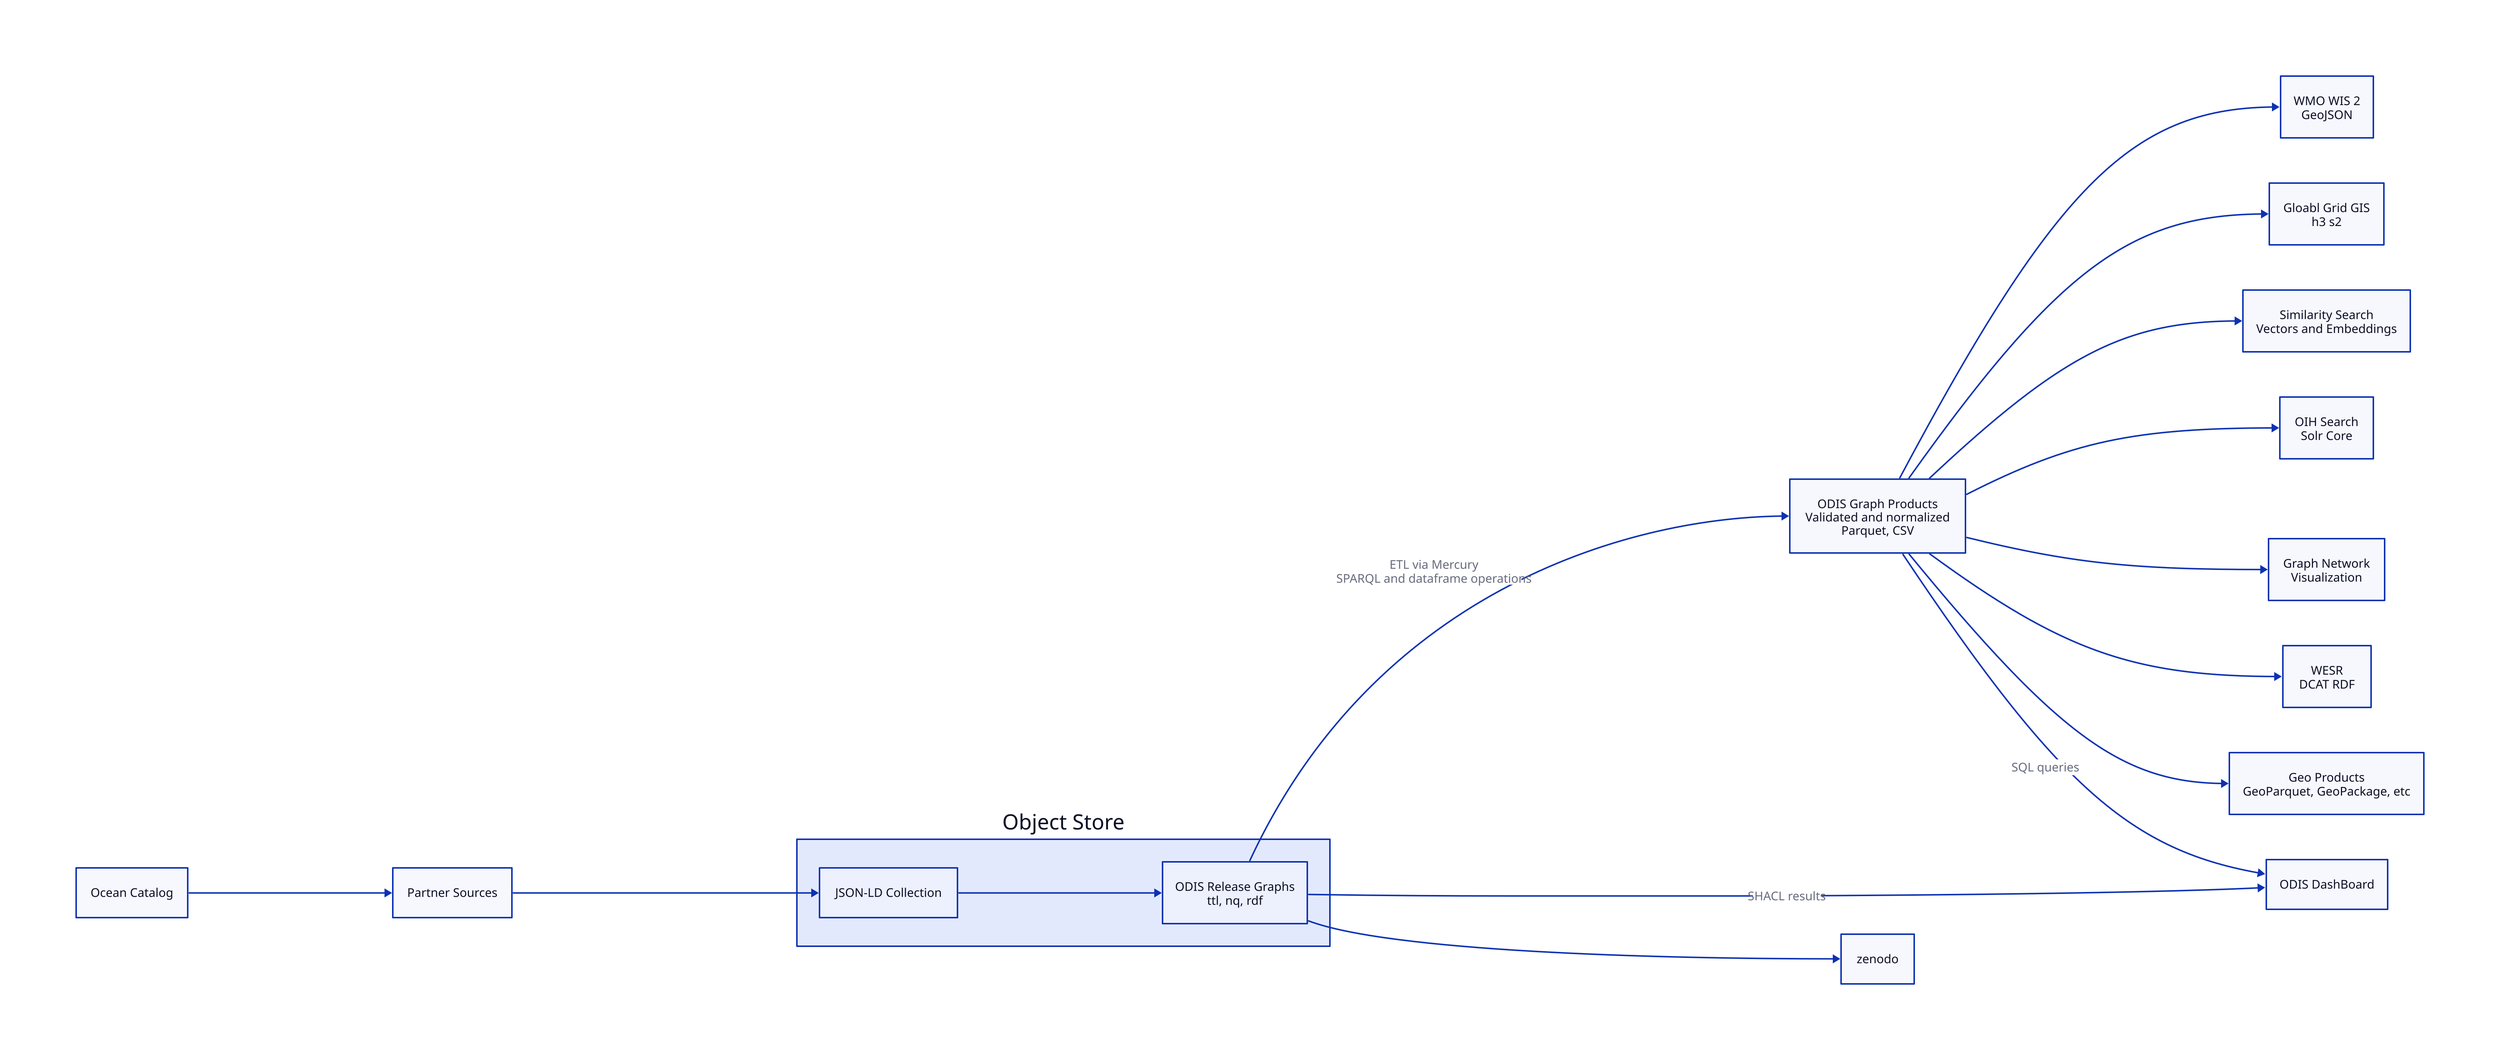 direction:right

ocat: Ocean Catalog
s: Partner Sources
s3: Object Store {
os: JSON-LD Collection
rg: ODIS Release Graphs \n ttl, nq, rdf

}
dash: ODIS DashBoard

sbr: ODIS Graph Products \n Validated and normalized  \nParquet, CSV

ocat -> s

s -> s3.os -> s3.rg

s3.rg -> sbr: ETL via Mercury \n SPARQL and dataframe operations

wis: WMO WIS 2 \n GeoJSON
gg: Gloabl Grid GIS \n h3 s2
v: Similarity Search \n Vectors and Embeddings
solr: OIH Search \n Solr Core
gml: Graph Network \n Visualization
wesr: WESR \n DCAT RDF
geo: Geo Products \n GeoParquet, GeoPackage, etc

sbr -> wis
sbr -> gg
sbr -> v
sbr -> solr
sbr -> gml
sbr -> wesr
sbr -> geo

s3.rg -> dash: SHACL results
sbr -> dash: SQL queries
s3.rg -> zenodo